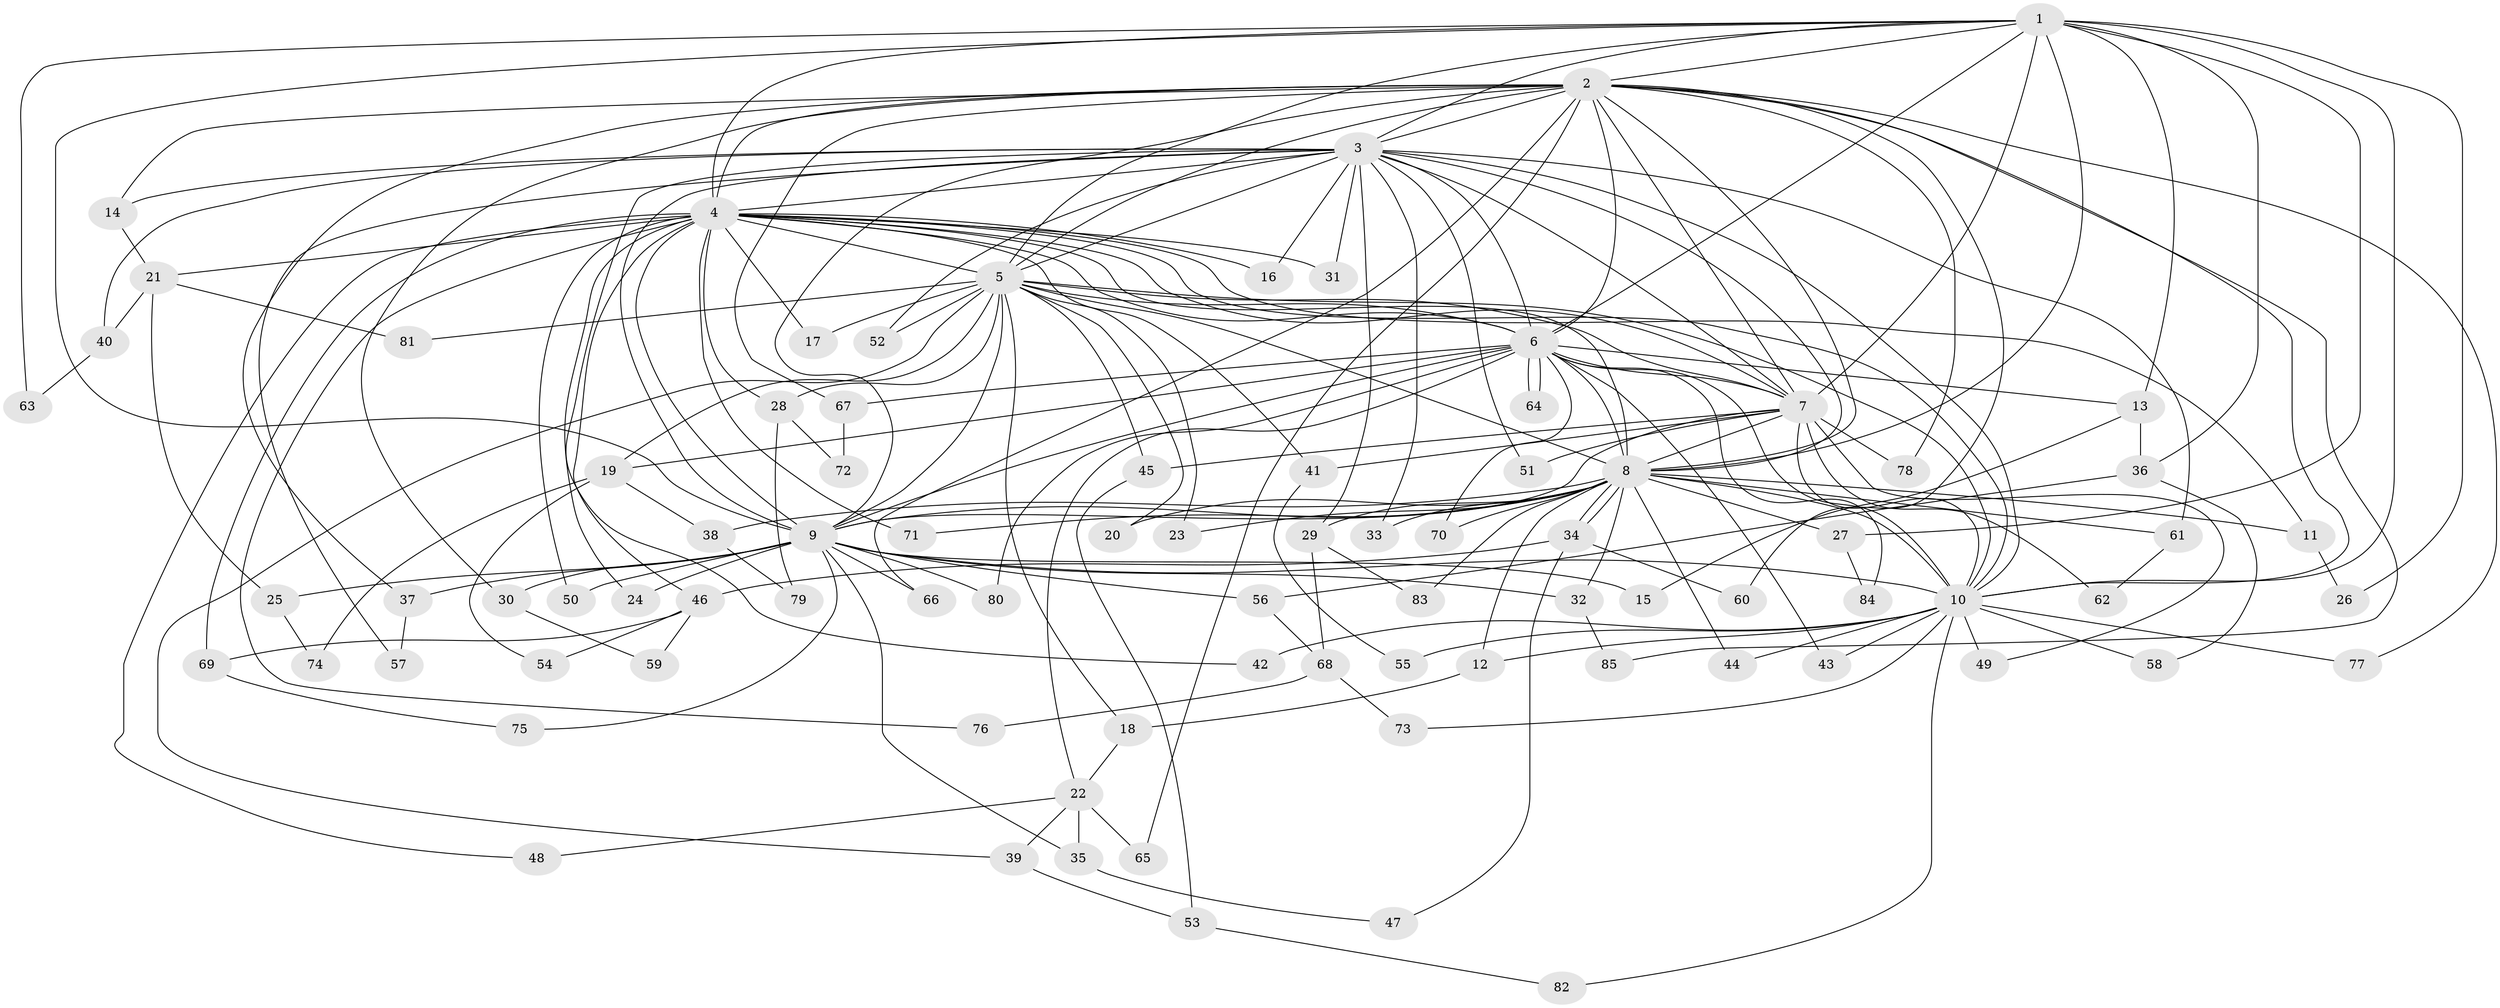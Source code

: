 // coarse degree distribution, {12: 0.03125, 15: 0.015625, 17: 0.015625, 29: 0.015625, 25: 0.015625, 23: 0.015625, 19: 0.015625, 3: 0.21875, 4: 0.09375, 2: 0.46875, 1: 0.03125, 5: 0.03125, 6: 0.03125}
// Generated by graph-tools (version 1.1) at 2025/23/03/03/25 07:23:44]
// undirected, 85 vertices, 195 edges
graph export_dot {
graph [start="1"]
  node [color=gray90,style=filled];
  1;
  2;
  3;
  4;
  5;
  6;
  7;
  8;
  9;
  10;
  11;
  12;
  13;
  14;
  15;
  16;
  17;
  18;
  19;
  20;
  21;
  22;
  23;
  24;
  25;
  26;
  27;
  28;
  29;
  30;
  31;
  32;
  33;
  34;
  35;
  36;
  37;
  38;
  39;
  40;
  41;
  42;
  43;
  44;
  45;
  46;
  47;
  48;
  49;
  50;
  51;
  52;
  53;
  54;
  55;
  56;
  57;
  58;
  59;
  60;
  61;
  62;
  63;
  64;
  65;
  66;
  67;
  68;
  69;
  70;
  71;
  72;
  73;
  74;
  75;
  76;
  77;
  78;
  79;
  80;
  81;
  82;
  83;
  84;
  85;
  1 -- 2;
  1 -- 3;
  1 -- 4;
  1 -- 5;
  1 -- 6;
  1 -- 7;
  1 -- 8;
  1 -- 9;
  1 -- 10;
  1 -- 13;
  1 -- 26;
  1 -- 27;
  1 -- 36;
  1 -- 63;
  2 -- 3;
  2 -- 4;
  2 -- 5;
  2 -- 6;
  2 -- 7;
  2 -- 8;
  2 -- 9;
  2 -- 10;
  2 -- 14;
  2 -- 30;
  2 -- 37;
  2 -- 60;
  2 -- 65;
  2 -- 66;
  2 -- 67;
  2 -- 77;
  2 -- 78;
  2 -- 85;
  3 -- 4;
  3 -- 5;
  3 -- 6;
  3 -- 7;
  3 -- 8;
  3 -- 9;
  3 -- 10;
  3 -- 14;
  3 -- 16;
  3 -- 29;
  3 -- 31;
  3 -- 33;
  3 -- 40;
  3 -- 42;
  3 -- 51;
  3 -- 52;
  3 -- 57;
  3 -- 61;
  4 -- 5;
  4 -- 6;
  4 -- 7;
  4 -- 8;
  4 -- 9;
  4 -- 10;
  4 -- 11;
  4 -- 16;
  4 -- 17;
  4 -- 21;
  4 -- 24;
  4 -- 28;
  4 -- 31;
  4 -- 41;
  4 -- 46;
  4 -- 48;
  4 -- 50;
  4 -- 69;
  4 -- 71;
  4 -- 76;
  5 -- 6;
  5 -- 7;
  5 -- 8;
  5 -- 9;
  5 -- 10;
  5 -- 17;
  5 -- 18;
  5 -- 19;
  5 -- 20;
  5 -- 23;
  5 -- 28;
  5 -- 39;
  5 -- 45;
  5 -- 52;
  5 -- 81;
  6 -- 7;
  6 -- 8;
  6 -- 9;
  6 -- 10;
  6 -- 13;
  6 -- 19;
  6 -- 22;
  6 -- 43;
  6 -- 64;
  6 -- 64;
  6 -- 67;
  6 -- 70;
  6 -- 80;
  6 -- 84;
  7 -- 8;
  7 -- 9;
  7 -- 10;
  7 -- 41;
  7 -- 45;
  7 -- 49;
  7 -- 51;
  7 -- 62;
  7 -- 78;
  8 -- 9;
  8 -- 10;
  8 -- 11;
  8 -- 12;
  8 -- 20;
  8 -- 23;
  8 -- 27;
  8 -- 29;
  8 -- 32;
  8 -- 33;
  8 -- 34;
  8 -- 34;
  8 -- 38;
  8 -- 44;
  8 -- 61;
  8 -- 70;
  8 -- 71;
  8 -- 83;
  9 -- 10;
  9 -- 15;
  9 -- 24;
  9 -- 25;
  9 -- 30;
  9 -- 32;
  9 -- 35;
  9 -- 37;
  9 -- 50;
  9 -- 56;
  9 -- 66;
  9 -- 75;
  9 -- 80;
  10 -- 12;
  10 -- 42;
  10 -- 43;
  10 -- 44;
  10 -- 49;
  10 -- 55;
  10 -- 58;
  10 -- 73;
  10 -- 77;
  10 -- 82;
  11 -- 26;
  12 -- 18;
  13 -- 15;
  13 -- 36;
  14 -- 21;
  18 -- 22;
  19 -- 38;
  19 -- 54;
  19 -- 74;
  21 -- 25;
  21 -- 40;
  21 -- 81;
  22 -- 35;
  22 -- 39;
  22 -- 48;
  22 -- 65;
  25 -- 74;
  27 -- 84;
  28 -- 72;
  28 -- 79;
  29 -- 68;
  29 -- 83;
  30 -- 59;
  32 -- 85;
  34 -- 46;
  34 -- 47;
  34 -- 60;
  35 -- 47;
  36 -- 56;
  36 -- 58;
  37 -- 57;
  38 -- 79;
  39 -- 53;
  40 -- 63;
  41 -- 55;
  45 -- 53;
  46 -- 54;
  46 -- 59;
  46 -- 69;
  53 -- 82;
  56 -- 68;
  61 -- 62;
  67 -- 72;
  68 -- 73;
  68 -- 76;
  69 -- 75;
}
